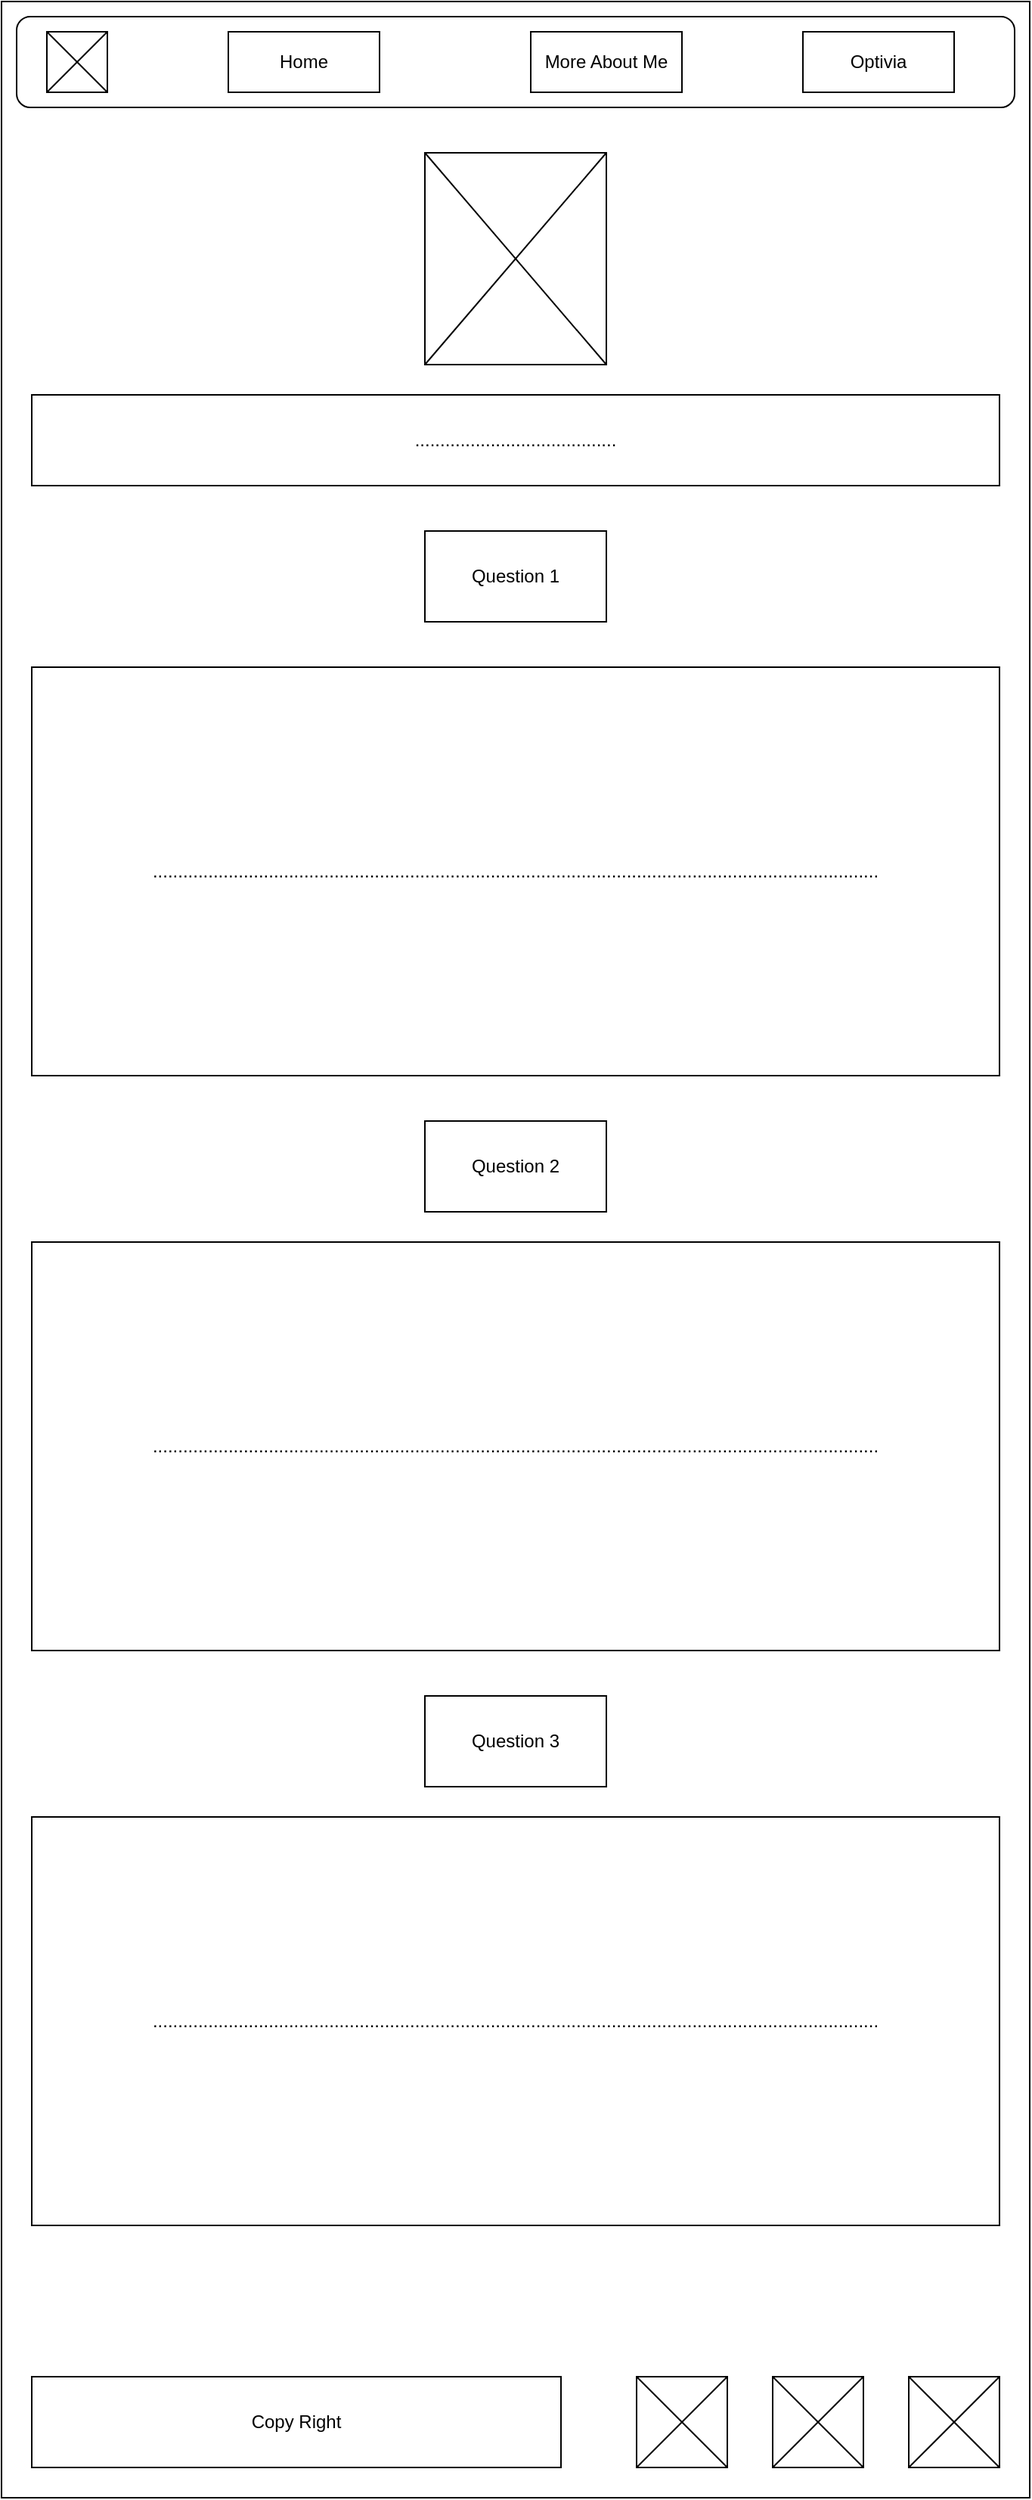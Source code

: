<mxfile version="24.8.6">
  <diagram id="EiI-wj-nk1MhQjO8LF0V" name="Page-1">
    <mxGraphModel dx="1050" dy="522" grid="1" gridSize="10" guides="1" tooltips="1" connect="1" arrows="1" fold="1" page="1" pageScale="1" pageWidth="850" pageHeight="1100" math="0" shadow="0">
      <root>
        <mxCell id="0" />
        <mxCell id="1" parent="0" />
        <mxCell id="kBt0Ul3egefSR8e8u-qr-2" value="" style="rounded=0;whiteSpace=wrap;html=1;" vertex="1" parent="1">
          <mxGeometry x="120" y="40" width="680" height="1650" as="geometry" />
        </mxCell>
        <mxCell id="kBt0Ul3egefSR8e8u-qr-3" value="" style="rounded=1;whiteSpace=wrap;html=1;" vertex="1" parent="1">
          <mxGeometry x="130" y="50" width="660" height="60" as="geometry" />
        </mxCell>
        <mxCell id="kBt0Ul3egefSR8e8u-qr-4" value="Home" style="rounded=0;whiteSpace=wrap;html=1;" vertex="1" parent="1">
          <mxGeometry x="270" y="60" width="100" height="40" as="geometry" />
        </mxCell>
        <mxCell id="kBt0Ul3egefSR8e8u-qr-5" value="More About Me" style="rounded=0;whiteSpace=wrap;html=1;" vertex="1" parent="1">
          <mxGeometry x="470" y="60" width="100" height="40" as="geometry" />
        </mxCell>
        <mxCell id="kBt0Ul3egefSR8e8u-qr-6" value="Optivia" style="rounded=0;whiteSpace=wrap;html=1;" vertex="1" parent="1">
          <mxGeometry x="650" y="60" width="100" height="40" as="geometry" />
        </mxCell>
        <mxCell id="kBt0Ul3egefSR8e8u-qr-7" value="" style="rounded=0;whiteSpace=wrap;html=1;" vertex="1" parent="1">
          <mxGeometry x="150" y="60" width="40" height="40" as="geometry" />
        </mxCell>
        <mxCell id="kBt0Ul3egefSR8e8u-qr-8" value="" style="endArrow=none;html=1;rounded=0;entryX=0;entryY=0;entryDx=0;entryDy=0;exitX=1;exitY=1;exitDx=0;exitDy=0;" edge="1" parent="1" source="kBt0Ul3egefSR8e8u-qr-7" target="kBt0Ul3egefSR8e8u-qr-7">
          <mxGeometry width="50" height="50" relative="1" as="geometry">
            <mxPoint x="600" y="340" as="sourcePoint" />
            <mxPoint x="650" y="290" as="targetPoint" />
          </mxGeometry>
        </mxCell>
        <mxCell id="kBt0Ul3egefSR8e8u-qr-9" value="" style="endArrow=none;html=1;rounded=0;" edge="1" parent="1">
          <mxGeometry width="50" height="50" relative="1" as="geometry">
            <mxPoint x="150" y="100" as="sourcePoint" />
            <mxPoint x="190" y="60" as="targetPoint" />
          </mxGeometry>
        </mxCell>
        <mxCell id="kBt0Ul3egefSR8e8u-qr-10" value="" style="rounded=0;whiteSpace=wrap;html=1;" vertex="1" parent="1">
          <mxGeometry x="400" y="140" width="120" height="140" as="geometry" />
        </mxCell>
        <mxCell id="kBt0Ul3egefSR8e8u-qr-11" value="" style="endArrow=none;html=1;rounded=0;exitX=0;exitY=1;exitDx=0;exitDy=0;" edge="1" parent="1" source="kBt0Ul3egefSR8e8u-qr-10">
          <mxGeometry width="50" height="50" relative="1" as="geometry">
            <mxPoint x="470" y="190" as="sourcePoint" />
            <mxPoint x="520" y="140" as="targetPoint" />
          </mxGeometry>
        </mxCell>
        <mxCell id="kBt0Ul3egefSR8e8u-qr-12" value="" style="endArrow=none;html=1;rounded=0;entryX=0;entryY=0;entryDx=0;entryDy=0;exitX=1;exitY=1;exitDx=0;exitDy=0;" edge="1" parent="1" source="kBt0Ul3egefSR8e8u-qr-10" target="kBt0Ul3egefSR8e8u-qr-10">
          <mxGeometry width="50" height="50" relative="1" as="geometry">
            <mxPoint x="600" y="340" as="sourcePoint" />
            <mxPoint x="650" y="290" as="targetPoint" />
          </mxGeometry>
        </mxCell>
        <mxCell id="kBt0Ul3egefSR8e8u-qr-13" value="................................................................................................................................................" style="rounded=0;whiteSpace=wrap;html=1;" vertex="1" parent="1">
          <mxGeometry x="140" y="480" width="640" height="270" as="geometry" />
        </mxCell>
        <mxCell id="kBt0Ul3egefSR8e8u-qr-14" value="........................................" style="rounded=0;whiteSpace=wrap;html=1;" vertex="1" parent="1">
          <mxGeometry x="140" y="300" width="640" height="60" as="geometry" />
        </mxCell>
        <mxCell id="kBt0Ul3egefSR8e8u-qr-15" value="Question 1" style="rounded=0;whiteSpace=wrap;html=1;" vertex="1" parent="1">
          <mxGeometry x="400" y="390" width="120" height="60" as="geometry" />
        </mxCell>
        <mxCell id="kBt0Ul3egefSR8e8u-qr-16" value="Question 3" style="rounded=0;whiteSpace=wrap;html=1;" vertex="1" parent="1">
          <mxGeometry x="400" y="1160" width="120" height="60" as="geometry" />
        </mxCell>
        <mxCell id="kBt0Ul3egefSR8e8u-qr-17" value="Question 2" style="rounded=0;whiteSpace=wrap;html=1;" vertex="1" parent="1">
          <mxGeometry x="400" y="780" width="120" height="60" as="geometry" />
        </mxCell>
        <mxCell id="kBt0Ul3egefSR8e8u-qr-18" value="................................................................................................................................................" style="rounded=0;whiteSpace=wrap;html=1;" vertex="1" parent="1">
          <mxGeometry x="140" y="1240" width="640" height="270" as="geometry" />
        </mxCell>
        <mxCell id="kBt0Ul3egefSR8e8u-qr-19" value="................................................................................................................................................" style="rounded=0;whiteSpace=wrap;html=1;" vertex="1" parent="1">
          <mxGeometry x="140" y="860" width="640" height="270" as="geometry" />
        </mxCell>
        <mxCell id="kBt0Ul3egefSR8e8u-qr-21" value="" style="rounded=0;whiteSpace=wrap;html=1;" vertex="1" parent="1">
          <mxGeometry x="540" y="1610" width="60" height="60" as="geometry" />
        </mxCell>
        <mxCell id="kBt0Ul3egefSR8e8u-qr-22" value="" style="rounded=0;whiteSpace=wrap;html=1;" vertex="1" parent="1">
          <mxGeometry x="630" y="1610" width="60" height="60" as="geometry" />
        </mxCell>
        <mxCell id="kBt0Ul3egefSR8e8u-qr-23" value="" style="rounded=0;whiteSpace=wrap;html=1;" vertex="1" parent="1">
          <mxGeometry x="720" y="1610" width="60" height="60" as="geometry" />
        </mxCell>
        <mxCell id="kBt0Ul3egefSR8e8u-qr-26" value="" style="endArrow=none;html=1;rounded=0;entryX=0;entryY=0;entryDx=0;entryDy=0;exitX=1;exitY=1;exitDx=0;exitDy=0;" edge="1" parent="1" source="kBt0Ul3egefSR8e8u-qr-21" target="kBt0Ul3egefSR8e8u-qr-21">
          <mxGeometry width="50" height="50" relative="1" as="geometry">
            <mxPoint x="480" y="1640" as="sourcePoint" />
            <mxPoint x="530" y="1590" as="targetPoint" />
          </mxGeometry>
        </mxCell>
        <mxCell id="kBt0Ul3egefSR8e8u-qr-27" value="" style="endArrow=none;html=1;rounded=0;exitX=0;exitY=1;exitDx=0;exitDy=0;" edge="1" parent="1" source="kBt0Ul3egefSR8e8u-qr-23">
          <mxGeometry width="50" height="50" relative="1" as="geometry">
            <mxPoint x="730" y="1660" as="sourcePoint" />
            <mxPoint x="780" y="1610" as="targetPoint" />
          </mxGeometry>
        </mxCell>
        <mxCell id="kBt0Ul3egefSR8e8u-qr-28" value="" style="endArrow=none;html=1;rounded=0;exitX=0;exitY=1;exitDx=0;exitDy=0;" edge="1" parent="1" source="kBt0Ul3egefSR8e8u-qr-22">
          <mxGeometry width="50" height="50" relative="1" as="geometry">
            <mxPoint x="640" y="1660" as="sourcePoint" />
            <mxPoint x="690" y="1610" as="targetPoint" />
          </mxGeometry>
        </mxCell>
        <mxCell id="kBt0Ul3egefSR8e8u-qr-29" value="" style="endArrow=none;html=1;rounded=0;exitX=0;exitY=1;exitDx=0;exitDy=0;" edge="1" parent="1" source="kBt0Ul3egefSR8e8u-qr-21">
          <mxGeometry width="50" height="50" relative="1" as="geometry">
            <mxPoint x="550" y="1660" as="sourcePoint" />
            <mxPoint x="600" y="1610" as="targetPoint" />
          </mxGeometry>
        </mxCell>
        <mxCell id="kBt0Ul3egefSR8e8u-qr-30" value="" style="endArrow=none;html=1;rounded=0;entryX=0;entryY=0;entryDx=0;entryDy=0;exitX=1;exitY=1;exitDx=0;exitDy=0;" edge="1" parent="1">
          <mxGeometry width="50" height="50" relative="1" as="geometry">
            <mxPoint x="780" y="1670" as="sourcePoint" />
            <mxPoint x="720" y="1610" as="targetPoint" />
          </mxGeometry>
        </mxCell>
        <mxCell id="kBt0Ul3egefSR8e8u-qr-31" value="" style="endArrow=none;html=1;rounded=0;entryX=0;entryY=0;entryDx=0;entryDy=0;exitX=1;exitY=1;exitDx=0;exitDy=0;" edge="1" parent="1">
          <mxGeometry width="50" height="50" relative="1" as="geometry">
            <mxPoint x="690" y="1670" as="sourcePoint" />
            <mxPoint x="630" y="1610" as="targetPoint" />
          </mxGeometry>
        </mxCell>
        <mxCell id="kBt0Ul3egefSR8e8u-qr-32" value="Copy Right" style="rounded=0;whiteSpace=wrap;html=1;" vertex="1" parent="1">
          <mxGeometry x="140" y="1610" width="350" height="60" as="geometry" />
        </mxCell>
      </root>
    </mxGraphModel>
  </diagram>
</mxfile>
